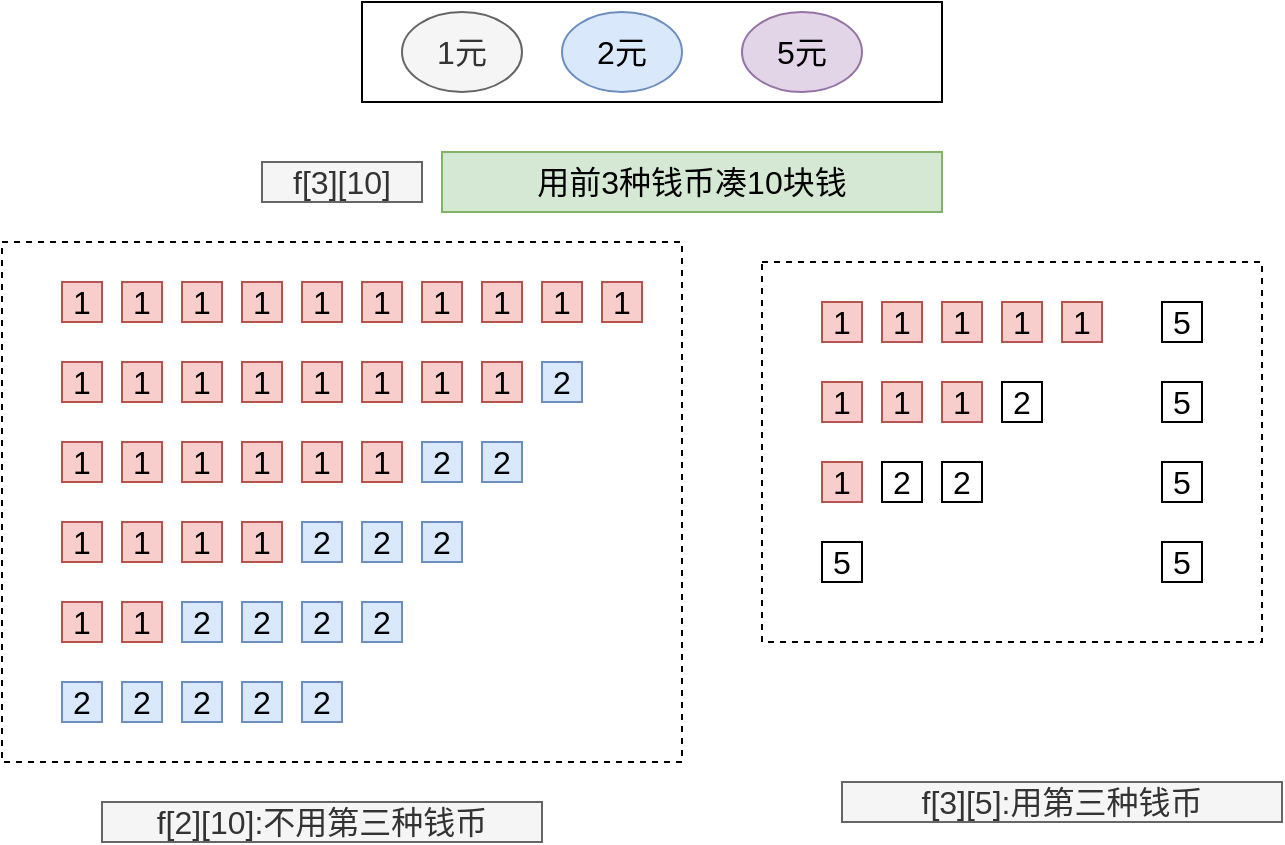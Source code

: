 <mxfile version="13.6.6" type="device"><diagram id="hYLMdx7Cus-XR4t9oprc" name="第 1 页"><mxGraphModel dx="1422" dy="713" grid="1" gridSize="10" guides="1" tooltips="1" connect="1" arrows="1" fold="1" page="1" pageScale="1" pageWidth="827" pageHeight="1169" math="0" shadow="0"><root><mxCell id="0"/><mxCell id="1" parent="0"/><mxCell id="jRLZyi5yh60_tehgxL6x-1" value="" style="rounded=0;whiteSpace=wrap;html=1;fontSize=16;" vertex="1" parent="1"><mxGeometry x="230" y="40" width="290" height="50" as="geometry"/></mxCell><mxCell id="jRLZyi5yh60_tehgxL6x-3" value="1" style="rounded=0;whiteSpace=wrap;html=1;fillColor=#f8cecc;strokeColor=#b85450;fontSize=16;" vertex="1" parent="1"><mxGeometry x="80" y="180" width="20" height="20" as="geometry"/></mxCell><mxCell id="jRLZyi5yh60_tehgxL6x-4" value="1" style="rounded=0;whiteSpace=wrap;html=1;fillColor=#f8cecc;strokeColor=#b85450;fontSize=16;" vertex="1" parent="1"><mxGeometry x="110" y="180" width="20" height="20" as="geometry"/></mxCell><mxCell id="jRLZyi5yh60_tehgxL6x-5" value="1" style="rounded=0;whiteSpace=wrap;html=1;fillColor=#f8cecc;strokeColor=#b85450;fontSize=16;" vertex="1" parent="1"><mxGeometry x="200" y="180" width="20" height="20" as="geometry"/></mxCell><mxCell id="jRLZyi5yh60_tehgxL6x-6" value="1" style="rounded=0;whiteSpace=wrap;html=1;fillColor=#f8cecc;strokeColor=#b85450;fontSize=16;" vertex="1" parent="1"><mxGeometry x="170" y="180" width="20" height="20" as="geometry"/></mxCell><mxCell id="jRLZyi5yh60_tehgxL6x-7" value="1" style="rounded=0;whiteSpace=wrap;html=1;fillColor=#f8cecc;strokeColor=#b85450;fontSize=16;" vertex="1" parent="1"><mxGeometry x="140" y="180" width="20" height="20" as="geometry"/></mxCell><mxCell id="jRLZyi5yh60_tehgxL6x-10" value="1" style="rounded=0;whiteSpace=wrap;html=1;fillColor=#f8cecc;strokeColor=#b85450;fontSize=16;" vertex="1" parent="1"><mxGeometry x="230" y="180" width="20" height="20" as="geometry"/></mxCell><mxCell id="jRLZyi5yh60_tehgxL6x-11" value="1" style="rounded=0;whiteSpace=wrap;html=1;fillColor=#f8cecc;strokeColor=#b85450;fontSize=16;" vertex="1" parent="1"><mxGeometry x="260" y="180" width="20" height="20" as="geometry"/></mxCell><mxCell id="jRLZyi5yh60_tehgxL6x-12" value="1" style="rounded=0;whiteSpace=wrap;html=1;fillColor=#f8cecc;strokeColor=#b85450;fontSize=16;" vertex="1" parent="1"><mxGeometry x="350" y="180" width="20" height="20" as="geometry"/></mxCell><mxCell id="jRLZyi5yh60_tehgxL6x-13" value="1" style="rounded=0;whiteSpace=wrap;html=1;fillColor=#f8cecc;strokeColor=#b85450;fontSize=16;" vertex="1" parent="1"><mxGeometry x="320" y="180" width="20" height="20" as="geometry"/></mxCell><mxCell id="jRLZyi5yh60_tehgxL6x-14" value="1" style="rounded=0;whiteSpace=wrap;html=1;fillColor=#f8cecc;strokeColor=#b85450;fontSize=16;" vertex="1" parent="1"><mxGeometry x="290" y="180" width="20" height="20" as="geometry"/></mxCell><mxCell id="jRLZyi5yh60_tehgxL6x-15" value="1" style="rounded=0;whiteSpace=wrap;html=1;fillColor=#f8cecc;strokeColor=#b85450;fontSize=16;" vertex="1" parent="1"><mxGeometry x="80" y="220" width="20" height="20" as="geometry"/></mxCell><mxCell id="jRLZyi5yh60_tehgxL6x-16" value="1" style="rounded=0;whiteSpace=wrap;html=1;fillColor=#f8cecc;strokeColor=#b85450;fontSize=16;" vertex="1" parent="1"><mxGeometry x="110" y="220" width="20" height="20" as="geometry"/></mxCell><mxCell id="jRLZyi5yh60_tehgxL6x-17" value="1" style="rounded=0;whiteSpace=wrap;html=1;fillColor=#f8cecc;strokeColor=#b85450;fontSize=16;" vertex="1" parent="1"><mxGeometry x="200" y="220" width="20" height="20" as="geometry"/></mxCell><mxCell id="jRLZyi5yh60_tehgxL6x-18" value="1" style="rounded=0;whiteSpace=wrap;html=1;fillColor=#f8cecc;strokeColor=#b85450;fontSize=16;" vertex="1" parent="1"><mxGeometry x="170" y="220" width="20" height="20" as="geometry"/></mxCell><mxCell id="jRLZyi5yh60_tehgxL6x-19" value="1" style="rounded=0;whiteSpace=wrap;html=1;fillColor=#f8cecc;strokeColor=#b85450;fontSize=16;" vertex="1" parent="1"><mxGeometry x="140" y="220" width="20" height="20" as="geometry"/></mxCell><mxCell id="jRLZyi5yh60_tehgxL6x-20" value="1" style="rounded=0;whiteSpace=wrap;html=1;fillColor=#f8cecc;strokeColor=#b85450;fontSize=16;" vertex="1" parent="1"><mxGeometry x="230" y="220" width="20" height="20" as="geometry"/></mxCell><mxCell id="jRLZyi5yh60_tehgxL6x-21" value="1" style="rounded=0;whiteSpace=wrap;html=1;fillColor=#f8cecc;strokeColor=#b85450;fontSize=16;" vertex="1" parent="1"><mxGeometry x="260" y="220" width="20" height="20" as="geometry"/></mxCell><mxCell id="jRLZyi5yh60_tehgxL6x-22" value="2" style="rounded=0;whiteSpace=wrap;html=1;fillColor=#dae8fc;strokeColor=#6c8ebf;fontSize=16;" vertex="1" parent="1"><mxGeometry x="320" y="220" width="20" height="20" as="geometry"/></mxCell><mxCell id="jRLZyi5yh60_tehgxL6x-23" value="1" style="rounded=0;whiteSpace=wrap;html=1;fillColor=#f8cecc;strokeColor=#b85450;fontSize=16;" vertex="1" parent="1"><mxGeometry x="290" y="220" width="20" height="20" as="geometry"/></mxCell><mxCell id="jRLZyi5yh60_tehgxL6x-33" value="1" style="rounded=0;whiteSpace=wrap;html=1;fillColor=#f8cecc;strokeColor=#b85450;fontSize=16;" vertex="1" parent="1"><mxGeometry x="80" y="260" width="20" height="20" as="geometry"/></mxCell><mxCell id="jRLZyi5yh60_tehgxL6x-34" value="1" style="rounded=0;whiteSpace=wrap;html=1;fillColor=#f8cecc;strokeColor=#b85450;fontSize=16;" vertex="1" parent="1"><mxGeometry x="110" y="260" width="20" height="20" as="geometry"/></mxCell><mxCell id="jRLZyi5yh60_tehgxL6x-35" value="1" style="rounded=0;whiteSpace=wrap;html=1;fillColor=#f8cecc;strokeColor=#b85450;fontSize=16;" vertex="1" parent="1"><mxGeometry x="200" y="260" width="20" height="20" as="geometry"/></mxCell><mxCell id="jRLZyi5yh60_tehgxL6x-36" value="1" style="rounded=0;whiteSpace=wrap;html=1;fillColor=#f8cecc;strokeColor=#b85450;fontSize=16;" vertex="1" parent="1"><mxGeometry x="170" y="260" width="20" height="20" as="geometry"/></mxCell><mxCell id="jRLZyi5yh60_tehgxL6x-37" value="1" style="rounded=0;whiteSpace=wrap;html=1;fillColor=#f8cecc;strokeColor=#b85450;fontSize=16;" vertex="1" parent="1"><mxGeometry x="140" y="260" width="20" height="20" as="geometry"/></mxCell><mxCell id="jRLZyi5yh60_tehgxL6x-38" value="1" style="rounded=0;whiteSpace=wrap;html=1;fillColor=#f8cecc;strokeColor=#b85450;fontSize=16;" vertex="1" parent="1"><mxGeometry x="230" y="260" width="20" height="20" as="geometry"/></mxCell><mxCell id="jRLZyi5yh60_tehgxL6x-39" value="2" style="rounded=0;whiteSpace=wrap;html=1;fillColor=#dae8fc;strokeColor=#6c8ebf;fontSize=16;" vertex="1" parent="1"><mxGeometry x="260" y="260" width="20" height="20" as="geometry"/></mxCell><mxCell id="jRLZyi5yh60_tehgxL6x-41" value="2" style="rounded=0;whiteSpace=wrap;html=1;fillColor=#dae8fc;strokeColor=#6c8ebf;fontSize=16;" vertex="1" parent="1"><mxGeometry x="290" y="260" width="20" height="20" as="geometry"/></mxCell><mxCell id="jRLZyi5yh60_tehgxL6x-42" value="1" style="rounded=0;whiteSpace=wrap;html=1;fillColor=#f8cecc;strokeColor=#b85450;fontSize=16;" vertex="1" parent="1"><mxGeometry x="80" y="300" width="20" height="20" as="geometry"/></mxCell><mxCell id="jRLZyi5yh60_tehgxL6x-43" value="1" style="rounded=0;whiteSpace=wrap;html=1;fillColor=#f8cecc;strokeColor=#b85450;fontSize=16;" vertex="1" parent="1"><mxGeometry x="110" y="300" width="20" height="20" as="geometry"/></mxCell><mxCell id="jRLZyi5yh60_tehgxL6x-44" value="2" style="rounded=0;whiteSpace=wrap;html=1;fillColor=#dae8fc;strokeColor=#6c8ebf;fontSize=16;" vertex="1" parent="1"><mxGeometry x="200" y="300" width="20" height="20" as="geometry"/></mxCell><mxCell id="jRLZyi5yh60_tehgxL6x-45" value="1" style="rounded=0;whiteSpace=wrap;html=1;fillColor=#f8cecc;strokeColor=#b85450;fontSize=16;" vertex="1" parent="1"><mxGeometry x="170" y="300" width="20" height="20" as="geometry"/></mxCell><mxCell id="jRLZyi5yh60_tehgxL6x-46" value="1" style="rounded=0;whiteSpace=wrap;html=1;fillColor=#f8cecc;strokeColor=#b85450;fontSize=16;" vertex="1" parent="1"><mxGeometry x="140" y="300" width="20" height="20" as="geometry"/></mxCell><mxCell id="jRLZyi5yh60_tehgxL6x-47" value="2" style="rounded=0;whiteSpace=wrap;html=1;fillColor=#dae8fc;strokeColor=#6c8ebf;fontSize=16;" vertex="1" parent="1"><mxGeometry x="230" y="300" width="20" height="20" as="geometry"/></mxCell><mxCell id="jRLZyi5yh60_tehgxL6x-48" value="2" style="rounded=0;whiteSpace=wrap;html=1;fillColor=#dae8fc;strokeColor=#6c8ebf;fontSize=16;" vertex="1" parent="1"><mxGeometry x="260" y="300" width="20" height="20" as="geometry"/></mxCell><mxCell id="jRLZyi5yh60_tehgxL6x-50" value="1" style="rounded=0;whiteSpace=wrap;html=1;fillColor=#f8cecc;strokeColor=#b85450;fontSize=16;" vertex="1" parent="1"><mxGeometry x="80" y="340" width="20" height="20" as="geometry"/></mxCell><mxCell id="jRLZyi5yh60_tehgxL6x-51" value="1" style="rounded=0;whiteSpace=wrap;html=1;fillColor=#f8cecc;strokeColor=#b85450;fontSize=16;" vertex="1" parent="1"><mxGeometry x="110" y="340" width="20" height="20" as="geometry"/></mxCell><mxCell id="jRLZyi5yh60_tehgxL6x-52" value="2" style="rounded=0;whiteSpace=wrap;html=1;fillColor=#dae8fc;strokeColor=#6c8ebf;fontSize=16;" vertex="1" parent="1"><mxGeometry x="200" y="340" width="20" height="20" as="geometry"/></mxCell><mxCell id="jRLZyi5yh60_tehgxL6x-53" value="2" style="rounded=0;whiteSpace=wrap;html=1;fillColor=#dae8fc;strokeColor=#6c8ebf;fontSize=16;" vertex="1" parent="1"><mxGeometry x="170" y="340" width="20" height="20" as="geometry"/></mxCell><mxCell id="jRLZyi5yh60_tehgxL6x-54" value="2" style="rounded=0;whiteSpace=wrap;html=1;fillColor=#dae8fc;strokeColor=#6c8ebf;fontSize=16;" vertex="1" parent="1"><mxGeometry x="140" y="340" width="20" height="20" as="geometry"/></mxCell><mxCell id="jRLZyi5yh60_tehgxL6x-55" value="2" style="rounded=0;whiteSpace=wrap;html=1;fillColor=#dae8fc;strokeColor=#6c8ebf;fontSize=16;" vertex="1" parent="1"><mxGeometry x="230" y="340" width="20" height="20" as="geometry"/></mxCell><mxCell id="jRLZyi5yh60_tehgxL6x-57" value="2" style="rounded=0;whiteSpace=wrap;html=1;fillColor=#dae8fc;strokeColor=#6c8ebf;fontSize=16;" vertex="1" parent="1"><mxGeometry x="80" y="380" width="20" height="20" as="geometry"/></mxCell><mxCell id="jRLZyi5yh60_tehgxL6x-58" value="2" style="rounded=0;whiteSpace=wrap;html=1;fillColor=#dae8fc;strokeColor=#6c8ebf;fontSize=16;" vertex="1" parent="1"><mxGeometry x="110" y="380" width="20" height="20" as="geometry"/></mxCell><mxCell id="jRLZyi5yh60_tehgxL6x-59" value="2" style="rounded=0;whiteSpace=wrap;html=1;fillColor=#dae8fc;strokeColor=#6c8ebf;fontSize=16;" vertex="1" parent="1"><mxGeometry x="200" y="380" width="20" height="20" as="geometry"/></mxCell><mxCell id="jRLZyi5yh60_tehgxL6x-60" value="2" style="rounded=0;whiteSpace=wrap;html=1;fillColor=#dae8fc;strokeColor=#6c8ebf;fontSize=16;" vertex="1" parent="1"><mxGeometry x="170" y="380" width="20" height="20" as="geometry"/></mxCell><mxCell id="jRLZyi5yh60_tehgxL6x-61" value="2" style="rounded=0;whiteSpace=wrap;html=1;fontSize=16;fillColor=#dae8fc;strokeColor=#6c8ebf;" vertex="1" parent="1"><mxGeometry x="140" y="380" width="20" height="20" as="geometry"/></mxCell><mxCell id="jRLZyi5yh60_tehgxL6x-64" value="1" style="rounded=0;whiteSpace=wrap;html=1;fillColor=#f8cecc;strokeColor=#b85450;fontSize=16;" vertex="1" parent="1"><mxGeometry x="460" y="190" width="20" height="20" as="geometry"/></mxCell><mxCell id="jRLZyi5yh60_tehgxL6x-65" value="1" style="rounded=0;whiteSpace=wrap;html=1;fillColor=#f8cecc;strokeColor=#b85450;fontSize=16;" vertex="1" parent="1"><mxGeometry x="490" y="190" width="20" height="20" as="geometry"/></mxCell><mxCell id="jRLZyi5yh60_tehgxL6x-66" value="1" style="rounded=0;whiteSpace=wrap;html=1;fillColor=#f8cecc;strokeColor=#b85450;fontSize=16;" vertex="1" parent="1"><mxGeometry x="580" y="190" width="20" height="20" as="geometry"/></mxCell><mxCell id="jRLZyi5yh60_tehgxL6x-67" value="1" style="rounded=0;whiteSpace=wrap;html=1;fillColor=#f8cecc;strokeColor=#b85450;fontSize=16;" vertex="1" parent="1"><mxGeometry x="550" y="190" width="20" height="20" as="geometry"/></mxCell><mxCell id="jRLZyi5yh60_tehgxL6x-68" value="1" style="rounded=0;whiteSpace=wrap;html=1;fillColor=#f8cecc;strokeColor=#b85450;fontSize=16;" vertex="1" parent="1"><mxGeometry x="520" y="190" width="20" height="20" as="geometry"/></mxCell><mxCell id="jRLZyi5yh60_tehgxL6x-74" value="1" style="rounded=0;whiteSpace=wrap;html=1;fillColor=#f8cecc;strokeColor=#b85450;fontSize=16;" vertex="1" parent="1"><mxGeometry x="460" y="230" width="20" height="20" as="geometry"/></mxCell><mxCell id="jRLZyi5yh60_tehgxL6x-75" value="1" style="rounded=0;whiteSpace=wrap;html=1;fillColor=#f8cecc;strokeColor=#b85450;fontSize=16;" vertex="1" parent="1"><mxGeometry x="490" y="230" width="20" height="20" as="geometry"/></mxCell><mxCell id="jRLZyi5yh60_tehgxL6x-78" value="1" style="rounded=0;whiteSpace=wrap;html=1;fillColor=#f8cecc;strokeColor=#b85450;fontSize=16;" vertex="1" parent="1"><mxGeometry x="520" y="230" width="20" height="20" as="geometry"/></mxCell><mxCell id="jRLZyi5yh60_tehgxL6x-83" value="1" style="rounded=0;whiteSpace=wrap;html=1;fillColor=#f8cecc;strokeColor=#b85450;fontSize=16;" vertex="1" parent="1"><mxGeometry x="460" y="270" width="20" height="20" as="geometry"/></mxCell><mxCell id="jRLZyi5yh60_tehgxL6x-84" value="2" style="rounded=0;whiteSpace=wrap;html=1;fontSize=16;" vertex="1" parent="1"><mxGeometry x="490" y="270" width="20" height="20" as="geometry"/></mxCell><mxCell id="jRLZyi5yh60_tehgxL6x-87" value="2" style="rounded=0;whiteSpace=wrap;html=1;fontSize=16;" vertex="1" parent="1"><mxGeometry x="520" y="270" width="20" height="20" as="geometry"/></mxCell><mxCell id="jRLZyi5yh60_tehgxL6x-91" value="5" style="rounded=0;whiteSpace=wrap;html=1;fontSize=16;" vertex="1" parent="1"><mxGeometry x="460" y="310" width="20" height="20" as="geometry"/></mxCell><mxCell id="jRLZyi5yh60_tehgxL6x-109" value="2" style="rounded=0;whiteSpace=wrap;html=1;fontSize=16;" vertex="1" parent="1"><mxGeometry x="550" y="230" width="20" height="20" as="geometry"/></mxCell><mxCell id="jRLZyi5yh60_tehgxL6x-110" value="5" style="rounded=0;whiteSpace=wrap;html=1;fontSize=16;" vertex="1" parent="1"><mxGeometry x="630" y="190" width="20" height="20" as="geometry"/></mxCell><mxCell id="jRLZyi5yh60_tehgxL6x-111" value="5" style="rounded=0;whiteSpace=wrap;html=1;fontSize=16;" vertex="1" parent="1"><mxGeometry x="630" y="230" width="20" height="20" as="geometry"/></mxCell><mxCell id="jRLZyi5yh60_tehgxL6x-112" value="5" style="rounded=0;whiteSpace=wrap;html=1;fontSize=16;" vertex="1" parent="1"><mxGeometry x="630" y="270" width="20" height="20" as="geometry"/></mxCell><mxCell id="jRLZyi5yh60_tehgxL6x-113" value="5" style="rounded=0;whiteSpace=wrap;html=1;fontSize=16;" vertex="1" parent="1"><mxGeometry x="630" y="310" width="20" height="20" as="geometry"/></mxCell><mxCell id="jRLZyi5yh60_tehgxL6x-114" value="1元" style="ellipse;whiteSpace=wrap;html=1;fontSize=16;fillColor=#f5f5f5;strokeColor=#666666;fontColor=#333333;" vertex="1" parent="1"><mxGeometry x="250" y="45" width="60" height="40" as="geometry"/></mxCell><mxCell id="jRLZyi5yh60_tehgxL6x-115" value="2元" style="ellipse;whiteSpace=wrap;html=1;fontSize=16;fillColor=#dae8fc;strokeColor=#6c8ebf;" vertex="1" parent="1"><mxGeometry x="330" y="45" width="60" height="40" as="geometry"/></mxCell><mxCell id="jRLZyi5yh60_tehgxL6x-116" value="5元" style="ellipse;whiteSpace=wrap;html=1;fontSize=16;fillColor=#e1d5e7;strokeColor=#9673a6;" vertex="1" parent="1"><mxGeometry x="420" y="45" width="60" height="40" as="geometry"/></mxCell><mxCell id="jRLZyi5yh60_tehgxL6x-117" value="f[3][10]" style="text;html=1;strokeColor=#666666;fillColor=#f5f5f5;align=center;verticalAlign=middle;whiteSpace=wrap;rounded=0;fontSize=16;fontColor=#333333;" vertex="1" parent="1"><mxGeometry x="180" y="120" width="80" height="20" as="geometry"/></mxCell><mxCell id="jRLZyi5yh60_tehgxL6x-118" value="用前3种钱币凑10块钱" style="rounded=0;whiteSpace=wrap;html=1;fontSize=16;fillColor=#d5e8d4;strokeColor=#82b366;" vertex="1" parent="1"><mxGeometry x="270" y="115" width="250" height="30" as="geometry"/></mxCell><mxCell id="jRLZyi5yh60_tehgxL6x-119" value="f[2][10]:不用第三种钱币" style="text;html=1;strokeColor=#666666;fillColor=#f5f5f5;align=center;verticalAlign=middle;whiteSpace=wrap;rounded=0;fontSize=16;fontColor=#333333;" vertex="1" parent="1"><mxGeometry x="100" y="440" width="220" height="20" as="geometry"/></mxCell><mxCell id="jRLZyi5yh60_tehgxL6x-120" value="f[3][5]:用第三种钱币" style="text;html=1;strokeColor=#666666;fillColor=#f5f5f5;align=center;verticalAlign=middle;whiteSpace=wrap;rounded=0;fontSize=16;fontColor=#333333;" vertex="1" parent="1"><mxGeometry x="470" y="430" width="220" height="20" as="geometry"/></mxCell><mxCell id="jRLZyi5yh60_tehgxL6x-122" value="" style="rounded=0;whiteSpace=wrap;html=1;fontSize=16;fillColor=none;dashed=1;" vertex="1" parent="1"><mxGeometry x="50" y="160" width="340" height="260" as="geometry"/></mxCell><mxCell id="jRLZyi5yh60_tehgxL6x-123" value="" style="rounded=0;whiteSpace=wrap;html=1;fontSize=16;fillColor=none;dashed=1;" vertex="1" parent="1"><mxGeometry x="430" y="170" width="250" height="190" as="geometry"/></mxCell></root></mxGraphModel></diagram></mxfile>